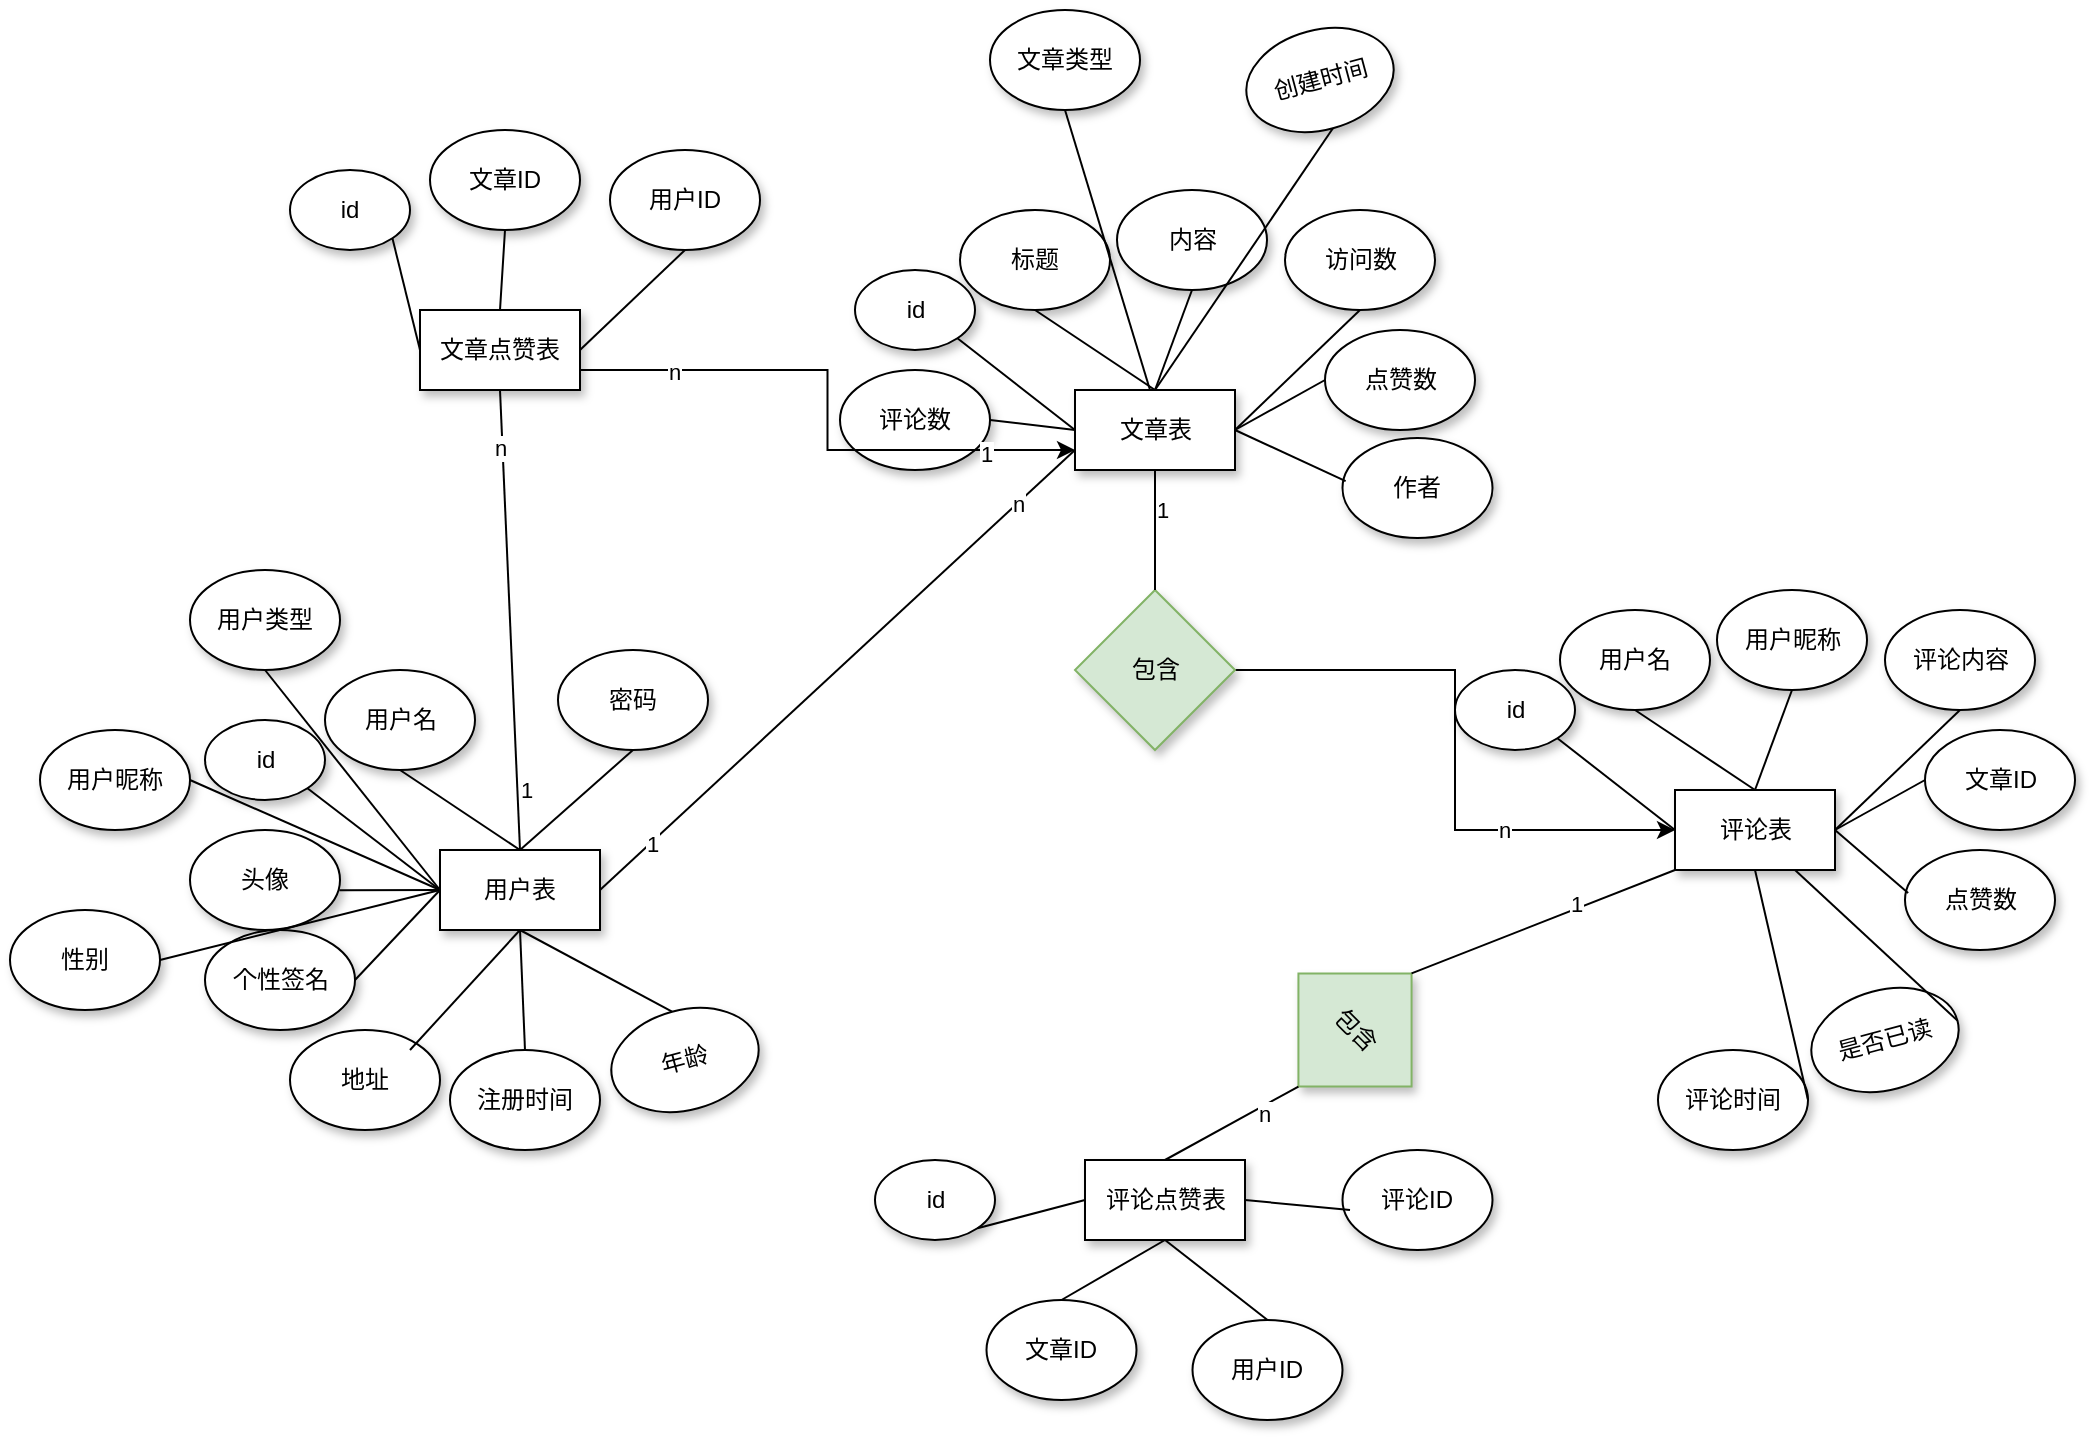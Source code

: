 <mxfile version="14.4.4" type="github">
  <diagram id="aUVJp8EklPoVdV9Hms_f" name="Page-1">
    <mxGraphModel dx="7110" dy="3810" grid="1" gridSize="10" guides="1" tooltips="1" connect="1" arrows="1" fold="1" page="1" pageScale="1" pageWidth="827" pageHeight="1169" math="0" shadow="0">
      <root>
        <mxCell id="0" />
        <mxCell id="1" parent="0" />
        <mxCell id="1niqHVQiEYOM2pVS4LOJ-19" value="年龄" style="ellipse;whiteSpace=wrap;html=1;shadow=1;rotation=-15;" vertex="1" parent="1">
          <mxGeometry x="440" y="870" width="75" height="50" as="geometry" />
        </mxCell>
        <mxCell id="1niqHVQiEYOM2pVS4LOJ-20" value="注册时间" style="ellipse;whiteSpace=wrap;html=1;shadow=1;" vertex="1" parent="1">
          <mxGeometry x="360" y="890" width="75" height="50" as="geometry" />
        </mxCell>
        <mxCell id="1niqHVQiEYOM2pVS4LOJ-1" value="用户表" style="rounded=0;whiteSpace=wrap;html=1;shadow=1;" vertex="1" parent="1">
          <mxGeometry x="355" y="790" width="80" height="40" as="geometry" />
        </mxCell>
        <mxCell id="1niqHVQiEYOM2pVS4LOJ-2" value="id" style="ellipse;whiteSpace=wrap;html=1;shadow=1;" vertex="1" parent="1">
          <mxGeometry x="237.5" y="725" width="60" height="40" as="geometry" />
        </mxCell>
        <mxCell id="1niqHVQiEYOM2pVS4LOJ-3" value="用户名" style="ellipse;whiteSpace=wrap;html=1;shadow=1;" vertex="1" parent="1">
          <mxGeometry x="297.5" y="700" width="75" height="50" as="geometry" />
        </mxCell>
        <mxCell id="1niqHVQiEYOM2pVS4LOJ-15" value="密码" style="ellipse;whiteSpace=wrap;html=1;shadow=1;" vertex="1" parent="1">
          <mxGeometry x="414" y="690" width="75" height="50" as="geometry" />
        </mxCell>
        <mxCell id="1niqHVQiEYOM2pVS4LOJ-16" value="用户类型" style="ellipse;whiteSpace=wrap;html=1;shadow=1;" vertex="1" parent="1">
          <mxGeometry x="230" y="650" width="75" height="50" as="geometry" />
        </mxCell>
        <mxCell id="1niqHVQiEYOM2pVS4LOJ-17" value="用户昵称" style="ellipse;whiteSpace=wrap;html=1;shadow=1;" vertex="1" parent="1">
          <mxGeometry x="155" y="730" width="75" height="50" as="geometry" />
        </mxCell>
        <mxCell id="1niqHVQiEYOM2pVS4LOJ-18" value="性别" style="ellipse;whiteSpace=wrap;html=1;shadow=1;" vertex="1" parent="1">
          <mxGeometry x="140" y="820" width="75" height="50" as="geometry" />
        </mxCell>
        <mxCell id="1niqHVQiEYOM2pVS4LOJ-21" value="地址" style="ellipse;whiteSpace=wrap;html=1;shadow=1;" vertex="1" parent="1">
          <mxGeometry x="280" y="880" width="75" height="50" as="geometry" />
        </mxCell>
        <mxCell id="1niqHVQiEYOM2pVS4LOJ-22" value="个性签名" style="ellipse;whiteSpace=wrap;html=1;shadow=1;" vertex="1" parent="1">
          <mxGeometry x="237.5" y="830" width="75" height="50" as="geometry" />
        </mxCell>
        <mxCell id="1niqHVQiEYOM2pVS4LOJ-23" value="头像" style="ellipse;whiteSpace=wrap;html=1;shadow=1;" vertex="1" parent="1">
          <mxGeometry x="230" y="780" width="75" height="50" as="geometry" />
        </mxCell>
        <mxCell id="1niqHVQiEYOM2pVS4LOJ-24" value="" style="endArrow=none;html=1;entryX=0;entryY=0.5;entryDx=0;entryDy=0;exitX=0.996;exitY=0.603;exitDx=0;exitDy=0;exitPerimeter=0;" edge="1" parent="1" source="1niqHVQiEYOM2pVS4LOJ-23" target="1niqHVQiEYOM2pVS4LOJ-1">
          <mxGeometry width="50" height="50" relative="1" as="geometry">
            <mxPoint x="300" y="820" as="sourcePoint" />
            <mxPoint x="350" y="770" as="targetPoint" />
          </mxGeometry>
        </mxCell>
        <mxCell id="1niqHVQiEYOM2pVS4LOJ-25" value="" style="endArrow=none;html=1;entryX=0;entryY=0.5;entryDx=0;entryDy=0;exitX=1;exitY=0.5;exitDx=0;exitDy=0;" edge="1" parent="1" source="1niqHVQiEYOM2pVS4LOJ-22" target="1niqHVQiEYOM2pVS4LOJ-1">
          <mxGeometry width="50" height="50" relative="1" as="geometry">
            <mxPoint x="320" y="890" as="sourcePoint" />
            <mxPoint x="370" y="840" as="targetPoint" />
          </mxGeometry>
        </mxCell>
        <mxCell id="1niqHVQiEYOM2pVS4LOJ-27" value="" style="endArrow=none;html=1;entryX=0.5;entryY=1;entryDx=0;entryDy=0;exitX=0.8;exitY=0.2;exitDx=0;exitDy=0;exitPerimeter=0;" edge="1" parent="1" source="1niqHVQiEYOM2pVS4LOJ-21" target="1niqHVQiEYOM2pVS4LOJ-1">
          <mxGeometry width="50" height="50" relative="1" as="geometry">
            <mxPoint x="350" y="910" as="sourcePoint" />
            <mxPoint x="400" y="860" as="targetPoint" />
          </mxGeometry>
        </mxCell>
        <mxCell id="1niqHVQiEYOM2pVS4LOJ-28" value="" style="endArrow=none;html=1;entryX=0.5;entryY=1;entryDx=0;entryDy=0;exitX=0.5;exitY=0;exitDx=0;exitDy=0;" edge="1" parent="1" source="1niqHVQiEYOM2pVS4LOJ-20" target="1niqHVQiEYOM2pVS4LOJ-1">
          <mxGeometry width="50" height="50" relative="1" as="geometry">
            <mxPoint x="370" y="900" as="sourcePoint" />
            <mxPoint x="420" y="850" as="targetPoint" />
          </mxGeometry>
        </mxCell>
        <mxCell id="1niqHVQiEYOM2pVS4LOJ-29" value="" style="endArrow=none;html=1;exitX=0.5;exitY=0;exitDx=0;exitDy=0;" edge="1" parent="1" source="1niqHVQiEYOM2pVS4LOJ-19">
          <mxGeometry width="50" height="50" relative="1" as="geometry">
            <mxPoint x="70" y="840" as="sourcePoint" />
            <mxPoint x="395" y="830" as="targetPoint" />
          </mxGeometry>
        </mxCell>
        <mxCell id="1niqHVQiEYOM2pVS4LOJ-30" value="" style="endArrow=none;html=1;entryX=0;entryY=0.5;entryDx=0;entryDy=0;exitX=1;exitY=0.5;exitDx=0;exitDy=0;" edge="1" parent="1" source="1niqHVQiEYOM2pVS4LOJ-18" target="1niqHVQiEYOM2pVS4LOJ-1">
          <mxGeometry width="50" height="50" relative="1" as="geometry">
            <mxPoint x="570" y="900" as="sourcePoint" />
            <mxPoint x="620" y="850" as="targetPoint" />
          </mxGeometry>
        </mxCell>
        <mxCell id="1niqHVQiEYOM2pVS4LOJ-31" value="" style="endArrow=none;html=1;entryX=1;entryY=0.5;entryDx=0;entryDy=0;exitX=0;exitY=0.5;exitDx=0;exitDy=0;" edge="1" parent="1" source="1niqHVQiEYOM2pVS4LOJ-1" target="1niqHVQiEYOM2pVS4LOJ-17">
          <mxGeometry width="50" height="50" relative="1" as="geometry">
            <mxPoint x="440" y="810" as="sourcePoint" />
            <mxPoint x="480" y="760" as="targetPoint" />
          </mxGeometry>
        </mxCell>
        <mxCell id="1niqHVQiEYOM2pVS4LOJ-32" value="" style="endArrow=none;html=1;entryX=0.5;entryY=1;entryDx=0;entryDy=0;exitX=0;exitY=0.5;exitDx=0;exitDy=0;" edge="1" parent="1" source="1niqHVQiEYOM2pVS4LOJ-1" target="1niqHVQiEYOM2pVS4LOJ-16">
          <mxGeometry width="50" height="50" relative="1" as="geometry">
            <mxPoint x="440" y="810" as="sourcePoint" />
            <mxPoint x="480" y="760" as="targetPoint" />
          </mxGeometry>
        </mxCell>
        <mxCell id="1niqHVQiEYOM2pVS4LOJ-33" value="" style="endArrow=none;html=1;exitX=0.5;exitY=0;exitDx=0;exitDy=0;entryX=0.5;entryY=1;entryDx=0;entryDy=0;" edge="1" parent="1" source="1niqHVQiEYOM2pVS4LOJ-1" target="1niqHVQiEYOM2pVS4LOJ-3">
          <mxGeometry width="50" height="50" relative="1" as="geometry">
            <mxPoint x="300" y="770" as="sourcePoint" />
            <mxPoint x="350" y="720" as="targetPoint" />
          </mxGeometry>
        </mxCell>
        <mxCell id="1niqHVQiEYOM2pVS4LOJ-34" value="" style="endArrow=none;html=1;entryX=0.5;entryY=1;entryDx=0;entryDy=0;exitX=0.5;exitY=0;exitDx=0;exitDy=0;" edge="1" parent="1" source="1niqHVQiEYOM2pVS4LOJ-1" target="1niqHVQiEYOM2pVS4LOJ-15">
          <mxGeometry width="50" height="50" relative="1" as="geometry">
            <mxPoint x="340" y="680" as="sourcePoint" />
            <mxPoint x="390" y="630" as="targetPoint" />
          </mxGeometry>
        </mxCell>
        <mxCell id="1niqHVQiEYOM2pVS4LOJ-35" value="" style="endArrow=none;html=1;entryX=1;entryY=1;entryDx=0;entryDy=0;exitX=0;exitY=0.5;exitDx=0;exitDy=0;" edge="1" parent="1" source="1niqHVQiEYOM2pVS4LOJ-1" target="1niqHVQiEYOM2pVS4LOJ-2">
          <mxGeometry width="50" height="50" relative="1" as="geometry">
            <mxPoint x="110" y="800" as="sourcePoint" />
            <mxPoint x="160" y="750" as="targetPoint" />
          </mxGeometry>
        </mxCell>
        <mxCell id="1niqHVQiEYOM2pVS4LOJ-37" value="创建时间" style="ellipse;whiteSpace=wrap;html=1;shadow=1;rotation=-15;" vertex="1" parent="1">
          <mxGeometry x="757.5" y="380" width="75" height="50" as="geometry" />
        </mxCell>
        <mxCell id="1niqHVQiEYOM2pVS4LOJ-38" value="文章类型" style="ellipse;whiteSpace=wrap;html=1;shadow=1;" vertex="1" parent="1">
          <mxGeometry x="630" y="370" width="75" height="50" as="geometry" />
        </mxCell>
        <mxCell id="1niqHVQiEYOM2pVS4LOJ-39" value="文章表" style="rounded=0;whiteSpace=wrap;html=1;shadow=1;" vertex="1" parent="1">
          <mxGeometry x="672.5" y="560" width="80" height="40" as="geometry" />
        </mxCell>
        <mxCell id="1niqHVQiEYOM2pVS4LOJ-40" value="id" style="ellipse;whiteSpace=wrap;html=1;shadow=1;" vertex="1" parent="1">
          <mxGeometry x="562.5" y="500" width="60" height="40" as="geometry" />
        </mxCell>
        <mxCell id="1niqHVQiEYOM2pVS4LOJ-41" value="标题" style="ellipse;whiteSpace=wrap;html=1;shadow=1;" vertex="1" parent="1">
          <mxGeometry x="615" y="470" width="75" height="50" as="geometry" />
        </mxCell>
        <mxCell id="1niqHVQiEYOM2pVS4LOJ-42" value="内容" style="ellipse;whiteSpace=wrap;html=1;shadow=1;" vertex="1" parent="1">
          <mxGeometry x="693.5" y="460" width="75" height="50" as="geometry" />
        </mxCell>
        <mxCell id="1niqHVQiEYOM2pVS4LOJ-43" value="访问数" style="ellipse;whiteSpace=wrap;html=1;shadow=1;" vertex="1" parent="1">
          <mxGeometry x="777.5" y="470" width="75" height="50" as="geometry" />
        </mxCell>
        <mxCell id="1niqHVQiEYOM2pVS4LOJ-44" value="点赞数" style="ellipse;whiteSpace=wrap;html=1;shadow=1;" vertex="1" parent="1">
          <mxGeometry x="797.5" y="530" width="75" height="50" as="geometry" />
        </mxCell>
        <mxCell id="1niqHVQiEYOM2pVS4LOJ-45" value="作者" style="ellipse;whiteSpace=wrap;html=1;shadow=1;" vertex="1" parent="1">
          <mxGeometry x="806.25" y="584" width="75" height="50" as="geometry" />
        </mxCell>
        <mxCell id="1niqHVQiEYOM2pVS4LOJ-46" value="评论数" style="ellipse;whiteSpace=wrap;html=1;shadow=1;" vertex="1" parent="1">
          <mxGeometry x="555" y="550" width="75" height="50" as="geometry" />
        </mxCell>
        <mxCell id="1niqHVQiEYOM2pVS4LOJ-51" value="" style="endArrow=none;html=1;entryX=0;entryY=0.5;entryDx=0;entryDy=0;exitX=1;exitY=0.5;exitDx=0;exitDy=0;" edge="1" parent="1" source="1niqHVQiEYOM2pVS4LOJ-46" target="1niqHVQiEYOM2pVS4LOJ-39">
          <mxGeometry width="50" height="50" relative="1" as="geometry">
            <mxPoint x="667.5" y="680" as="sourcePoint" />
            <mxPoint x="717.5" y="630" as="targetPoint" />
          </mxGeometry>
        </mxCell>
        <mxCell id="1niqHVQiEYOM2pVS4LOJ-54" value="" style="endArrow=none;html=1;entryX=1;entryY=0.5;entryDx=0;entryDy=0;exitX=0.021;exitY=0.431;exitDx=0;exitDy=0;exitPerimeter=0;" edge="1" parent="1" source="1niqHVQiEYOM2pVS4LOJ-45" target="1niqHVQiEYOM2pVS4LOJ-39">
          <mxGeometry width="50" height="50" relative="1" as="geometry">
            <mxPoint x="887.5" y="670" as="sourcePoint" />
            <mxPoint x="937.5" y="620" as="targetPoint" />
          </mxGeometry>
        </mxCell>
        <mxCell id="1niqHVQiEYOM2pVS4LOJ-55" value="" style="endArrow=none;html=1;entryX=0;entryY=0.5;entryDx=0;entryDy=0;exitX=1;exitY=0.5;exitDx=0;exitDy=0;" edge="1" parent="1" source="1niqHVQiEYOM2pVS4LOJ-39" target="1niqHVQiEYOM2pVS4LOJ-44">
          <mxGeometry width="50" height="50" relative="1" as="geometry">
            <mxPoint x="757.5" y="580" as="sourcePoint" />
            <mxPoint x="797.5" y="530" as="targetPoint" />
          </mxGeometry>
        </mxCell>
        <mxCell id="1niqHVQiEYOM2pVS4LOJ-56" value="" style="endArrow=none;html=1;entryX=0.5;entryY=1;entryDx=0;entryDy=0;exitX=1;exitY=0.5;exitDx=0;exitDy=0;" edge="1" parent="1" source="1niqHVQiEYOM2pVS4LOJ-39" target="1niqHVQiEYOM2pVS4LOJ-43">
          <mxGeometry width="50" height="50" relative="1" as="geometry">
            <mxPoint x="757.5" y="580" as="sourcePoint" />
            <mxPoint x="797.5" y="530" as="targetPoint" />
          </mxGeometry>
        </mxCell>
        <mxCell id="1niqHVQiEYOM2pVS4LOJ-57" value="" style="endArrow=none;html=1;exitX=0.5;exitY=0;exitDx=0;exitDy=0;entryX=0.5;entryY=1;entryDx=0;entryDy=0;" edge="1" parent="1" source="1niqHVQiEYOM2pVS4LOJ-39" target="1niqHVQiEYOM2pVS4LOJ-41">
          <mxGeometry width="50" height="50" relative="1" as="geometry">
            <mxPoint x="617.5" y="540" as="sourcePoint" />
            <mxPoint x="667.5" y="490" as="targetPoint" />
          </mxGeometry>
        </mxCell>
        <mxCell id="1niqHVQiEYOM2pVS4LOJ-58" value="" style="endArrow=none;html=1;entryX=0.5;entryY=1;entryDx=0;entryDy=0;exitX=0.5;exitY=0;exitDx=0;exitDy=0;" edge="1" parent="1" source="1niqHVQiEYOM2pVS4LOJ-39" target="1niqHVQiEYOM2pVS4LOJ-42">
          <mxGeometry width="50" height="50" relative="1" as="geometry">
            <mxPoint x="657.5" y="450" as="sourcePoint" />
            <mxPoint x="707.5" y="400" as="targetPoint" />
          </mxGeometry>
        </mxCell>
        <mxCell id="1niqHVQiEYOM2pVS4LOJ-59" value="" style="endArrow=none;html=1;entryX=1;entryY=1;entryDx=0;entryDy=0;exitX=0;exitY=0.5;exitDx=0;exitDy=0;" edge="1" parent="1" source="1niqHVQiEYOM2pVS4LOJ-39" target="1niqHVQiEYOM2pVS4LOJ-40">
          <mxGeometry width="50" height="50" relative="1" as="geometry">
            <mxPoint x="427.5" y="570" as="sourcePoint" />
            <mxPoint x="477.5" y="520" as="targetPoint" />
          </mxGeometry>
        </mxCell>
        <mxCell id="1niqHVQiEYOM2pVS4LOJ-62" value="是否已读" style="ellipse;whiteSpace=wrap;html=1;shadow=1;rotation=-15;" vertex="1" parent="1">
          <mxGeometry x="1040" y="860" width="75" height="50" as="geometry" />
        </mxCell>
        <mxCell id="1niqHVQiEYOM2pVS4LOJ-63" value="评论时间" style="ellipse;whiteSpace=wrap;html=1;shadow=1;" vertex="1" parent="1">
          <mxGeometry x="964" y="890" width="75" height="50" as="geometry" />
        </mxCell>
        <mxCell id="1niqHVQiEYOM2pVS4LOJ-64" value="评论表" style="rounded=0;whiteSpace=wrap;html=1;shadow=1;" vertex="1" parent="1">
          <mxGeometry x="972.5" y="760" width="80" height="40" as="geometry" />
        </mxCell>
        <mxCell id="1niqHVQiEYOM2pVS4LOJ-65" value="id" style="ellipse;whiteSpace=wrap;html=1;shadow=1;" vertex="1" parent="1">
          <mxGeometry x="862.5" y="700" width="60" height="40" as="geometry" />
        </mxCell>
        <mxCell id="1niqHVQiEYOM2pVS4LOJ-66" value="用户名" style="ellipse;whiteSpace=wrap;html=1;shadow=1;" vertex="1" parent="1">
          <mxGeometry x="915" y="670" width="75" height="50" as="geometry" />
        </mxCell>
        <mxCell id="1niqHVQiEYOM2pVS4LOJ-67" value="用户昵称" style="ellipse;whiteSpace=wrap;html=1;shadow=1;" vertex="1" parent="1">
          <mxGeometry x="993.5" y="660" width="75" height="50" as="geometry" />
        </mxCell>
        <mxCell id="1niqHVQiEYOM2pVS4LOJ-68" value="评论内容" style="ellipse;whiteSpace=wrap;html=1;shadow=1;" vertex="1" parent="1">
          <mxGeometry x="1077.5" y="670" width="75" height="50" as="geometry" />
        </mxCell>
        <mxCell id="1niqHVQiEYOM2pVS4LOJ-69" value="文章ID" style="ellipse;whiteSpace=wrap;html=1;shadow=1;" vertex="1" parent="1">
          <mxGeometry x="1097.5" y="730" width="75" height="50" as="geometry" />
        </mxCell>
        <mxCell id="1niqHVQiEYOM2pVS4LOJ-70" value="点赞数" style="ellipse;whiteSpace=wrap;html=1;shadow=1;" vertex="1" parent="1">
          <mxGeometry x="1087.5" y="790" width="75" height="50" as="geometry" />
        </mxCell>
        <mxCell id="1niqHVQiEYOM2pVS4LOJ-77" value="" style="endArrow=none;html=1;exitX=1;exitY=0.5;exitDx=0;exitDy=0;entryX=0.5;entryY=1;entryDx=0;entryDy=0;" edge="1" parent="1" source="1niqHVQiEYOM2pVS4LOJ-63" target="1niqHVQiEYOM2pVS4LOJ-64">
          <mxGeometry width="50" height="50" relative="1" as="geometry">
            <mxPoint x="987.5" y="870" as="sourcePoint" />
            <mxPoint x="942.5" y="785" as="targetPoint" />
          </mxGeometry>
        </mxCell>
        <mxCell id="1niqHVQiEYOM2pVS4LOJ-78" value="" style="endArrow=none;html=1;exitX=1;exitY=0.5;exitDx=0;exitDy=0;entryX=0.75;entryY=1;entryDx=0;entryDy=0;" edge="1" parent="1" source="1niqHVQiEYOM2pVS4LOJ-62" target="1niqHVQiEYOM2pVS4LOJ-64">
          <mxGeometry width="50" height="50" relative="1" as="geometry">
            <mxPoint x="687.5" y="810" as="sourcePoint" />
            <mxPoint x="962.5" y="780" as="targetPoint" />
          </mxGeometry>
        </mxCell>
        <mxCell id="1niqHVQiEYOM2pVS4LOJ-79" value="" style="endArrow=none;html=1;entryX=1;entryY=0.5;entryDx=0;entryDy=0;exitX=0.021;exitY=0.431;exitDx=0;exitDy=0;exitPerimeter=0;" edge="1" parent="1" source="1niqHVQiEYOM2pVS4LOJ-70" target="1niqHVQiEYOM2pVS4LOJ-64">
          <mxGeometry width="50" height="50" relative="1" as="geometry">
            <mxPoint x="1187.5" y="870" as="sourcePoint" />
            <mxPoint x="1237.5" y="820" as="targetPoint" />
          </mxGeometry>
        </mxCell>
        <mxCell id="1niqHVQiEYOM2pVS4LOJ-80" value="" style="endArrow=none;html=1;entryX=0;entryY=0.5;entryDx=0;entryDy=0;exitX=1;exitY=0.5;exitDx=0;exitDy=0;" edge="1" parent="1" source="1niqHVQiEYOM2pVS4LOJ-64" target="1niqHVQiEYOM2pVS4LOJ-69">
          <mxGeometry width="50" height="50" relative="1" as="geometry">
            <mxPoint x="1057.5" y="780" as="sourcePoint" />
            <mxPoint x="1097.5" y="730" as="targetPoint" />
          </mxGeometry>
        </mxCell>
        <mxCell id="1niqHVQiEYOM2pVS4LOJ-81" value="" style="endArrow=none;html=1;entryX=0.5;entryY=1;entryDx=0;entryDy=0;exitX=1;exitY=0.5;exitDx=0;exitDy=0;" edge="1" parent="1" source="1niqHVQiEYOM2pVS4LOJ-64" target="1niqHVQiEYOM2pVS4LOJ-68">
          <mxGeometry width="50" height="50" relative="1" as="geometry">
            <mxPoint x="1057.5" y="780" as="sourcePoint" />
            <mxPoint x="1097.5" y="730" as="targetPoint" />
          </mxGeometry>
        </mxCell>
        <mxCell id="1niqHVQiEYOM2pVS4LOJ-82" value="" style="endArrow=none;html=1;exitX=0.5;exitY=0;exitDx=0;exitDy=0;entryX=0.5;entryY=1;entryDx=0;entryDy=0;" edge="1" parent="1" source="1niqHVQiEYOM2pVS4LOJ-64" target="1niqHVQiEYOM2pVS4LOJ-66">
          <mxGeometry width="50" height="50" relative="1" as="geometry">
            <mxPoint x="917.5" y="740" as="sourcePoint" />
            <mxPoint x="967.5" y="690" as="targetPoint" />
          </mxGeometry>
        </mxCell>
        <mxCell id="1niqHVQiEYOM2pVS4LOJ-83" value="" style="endArrow=none;html=1;entryX=0.5;entryY=1;entryDx=0;entryDy=0;exitX=0.5;exitY=0;exitDx=0;exitDy=0;" edge="1" parent="1" source="1niqHVQiEYOM2pVS4LOJ-64" target="1niqHVQiEYOM2pVS4LOJ-67">
          <mxGeometry width="50" height="50" relative="1" as="geometry">
            <mxPoint x="957.5" y="650" as="sourcePoint" />
            <mxPoint x="1007.5" y="600" as="targetPoint" />
          </mxGeometry>
        </mxCell>
        <mxCell id="1niqHVQiEYOM2pVS4LOJ-84" value="" style="endArrow=none;html=1;entryX=1;entryY=1;entryDx=0;entryDy=0;exitX=0;exitY=0.5;exitDx=0;exitDy=0;" edge="1" parent="1" source="1niqHVQiEYOM2pVS4LOJ-64" target="1niqHVQiEYOM2pVS4LOJ-65">
          <mxGeometry width="50" height="50" relative="1" as="geometry">
            <mxPoint x="727.5" y="770" as="sourcePoint" />
            <mxPoint x="777.5" y="720" as="targetPoint" />
          </mxGeometry>
        </mxCell>
        <mxCell id="1niqHVQiEYOM2pVS4LOJ-88" value="评论点赞表" style="rounded=0;whiteSpace=wrap;html=1;shadow=1;" vertex="1" parent="1">
          <mxGeometry x="677.5" y="945" width="80" height="40" as="geometry" />
        </mxCell>
        <mxCell id="1niqHVQiEYOM2pVS4LOJ-89" value="id" style="ellipse;whiteSpace=wrap;html=1;shadow=1;" vertex="1" parent="1">
          <mxGeometry x="572.5" y="945" width="60" height="40" as="geometry" />
        </mxCell>
        <mxCell id="1niqHVQiEYOM2pVS4LOJ-90" value="文章ID" style="ellipse;whiteSpace=wrap;html=1;shadow=1;" vertex="1" parent="1">
          <mxGeometry x="628.25" y="1015" width="75" height="50" as="geometry" />
        </mxCell>
        <mxCell id="1niqHVQiEYOM2pVS4LOJ-91" value="用户ID" style="ellipse;whiteSpace=wrap;html=1;shadow=1;" vertex="1" parent="1">
          <mxGeometry x="731.25" y="1025" width="75" height="50" as="geometry" />
        </mxCell>
        <mxCell id="1niqHVQiEYOM2pVS4LOJ-92" value="评论ID" style="ellipse;whiteSpace=wrap;html=1;shadow=1;" vertex="1" parent="1">
          <mxGeometry x="806.25" y="940" width="75" height="50" as="geometry" />
        </mxCell>
        <mxCell id="1niqHVQiEYOM2pVS4LOJ-99" value="" style="endArrow=none;html=1;entryX=0.05;entryY=0.6;entryDx=0;entryDy=0;exitX=1;exitY=0.5;exitDx=0;exitDy=0;entryPerimeter=0;" edge="1" parent="1" source="1niqHVQiEYOM2pVS4LOJ-88" target="1niqHVQiEYOM2pVS4LOJ-92">
          <mxGeometry width="50" height="50" relative="1" as="geometry">
            <mxPoint x="762.5" y="965" as="sourcePoint" />
            <mxPoint x="830.0" y="965" as="targetPoint" />
          </mxGeometry>
        </mxCell>
        <mxCell id="1niqHVQiEYOM2pVS4LOJ-100" value="" style="endArrow=none;html=1;exitX=0.5;exitY=1;exitDx=0;exitDy=0;entryX=0.5;entryY=0;entryDx=0;entryDy=0;" edge="1" parent="1" source="1niqHVQiEYOM2pVS4LOJ-88" target="1niqHVQiEYOM2pVS4LOJ-90">
          <mxGeometry width="50" height="50" relative="1" as="geometry">
            <mxPoint x="622.5" y="925" as="sourcePoint" />
            <mxPoint x="672.5" y="875" as="targetPoint" />
          </mxGeometry>
        </mxCell>
        <mxCell id="1niqHVQiEYOM2pVS4LOJ-101" value="" style="endArrow=none;html=1;entryX=0.5;entryY=0;entryDx=0;entryDy=0;exitX=0.5;exitY=1;exitDx=0;exitDy=0;" edge="1" parent="1" source="1niqHVQiEYOM2pVS4LOJ-88" target="1niqHVQiEYOM2pVS4LOJ-91">
          <mxGeometry width="50" height="50" relative="1" as="geometry">
            <mxPoint x="726.25" y="1005" as="sourcePoint" />
            <mxPoint x="712.5" y="785" as="targetPoint" />
          </mxGeometry>
        </mxCell>
        <mxCell id="1niqHVQiEYOM2pVS4LOJ-102" value="" style="endArrow=none;html=1;entryX=1;entryY=1;entryDx=0;entryDy=0;exitX=0;exitY=0.5;exitDx=0;exitDy=0;" edge="1" parent="1" source="1niqHVQiEYOM2pVS4LOJ-88" target="1niqHVQiEYOM2pVS4LOJ-89">
          <mxGeometry width="50" height="50" relative="1" as="geometry">
            <mxPoint x="432.5" y="955" as="sourcePoint" />
            <mxPoint x="482.5" y="905" as="targetPoint" />
          </mxGeometry>
        </mxCell>
        <mxCell id="1niqHVQiEYOM2pVS4LOJ-120" style="edgeStyle=orthogonalEdgeStyle;rounded=0;orthogonalLoop=1;jettySize=auto;html=1;exitX=1;exitY=0.75;exitDx=0;exitDy=0;entryX=0;entryY=0.75;entryDx=0;entryDy=0;" edge="1" parent="1" source="1niqHVQiEYOM2pVS4LOJ-103" target="1niqHVQiEYOM2pVS4LOJ-39">
          <mxGeometry relative="1" as="geometry" />
        </mxCell>
        <mxCell id="1niqHVQiEYOM2pVS4LOJ-121" value="n" style="edgeLabel;html=1;align=center;verticalAlign=middle;resizable=0;points=[];" vertex="1" connectable="0" parent="1niqHVQiEYOM2pVS4LOJ-120">
          <mxGeometry x="-0.674" y="-1" relative="1" as="geometry">
            <mxPoint as="offset" />
          </mxGeometry>
        </mxCell>
        <mxCell id="1niqHVQiEYOM2pVS4LOJ-122" value="1" style="edgeLabel;html=1;align=center;verticalAlign=middle;resizable=0;points=[];" vertex="1" connectable="0" parent="1niqHVQiEYOM2pVS4LOJ-120">
          <mxGeometry x="0.688" y="-2" relative="1" as="geometry">
            <mxPoint as="offset" />
          </mxGeometry>
        </mxCell>
        <mxCell id="1niqHVQiEYOM2pVS4LOJ-103" value="文章点赞表" style="rounded=0;whiteSpace=wrap;html=1;shadow=1;" vertex="1" parent="1">
          <mxGeometry x="345" y="520" width="80" height="40" as="geometry" />
        </mxCell>
        <mxCell id="1niqHVQiEYOM2pVS4LOJ-104" value="id" style="ellipse;whiteSpace=wrap;html=1;shadow=1;" vertex="1" parent="1">
          <mxGeometry x="280" y="450" width="60" height="40" as="geometry" />
        </mxCell>
        <mxCell id="1niqHVQiEYOM2pVS4LOJ-105" value="文章ID" style="ellipse;whiteSpace=wrap;html=1;shadow=1;" vertex="1" parent="1">
          <mxGeometry x="350" y="430" width="75" height="50" as="geometry" />
        </mxCell>
        <mxCell id="1niqHVQiEYOM2pVS4LOJ-106" value="用户ID" style="ellipse;whiteSpace=wrap;html=1;shadow=1;" vertex="1" parent="1">
          <mxGeometry x="440" y="440" width="75" height="50" as="geometry" />
        </mxCell>
        <mxCell id="1niqHVQiEYOM2pVS4LOJ-109" value="" style="endArrow=none;html=1;exitX=0.5;exitY=0;exitDx=0;exitDy=0;entryX=0.5;entryY=1;entryDx=0;entryDy=0;" edge="1" parent="1" source="1niqHVQiEYOM2pVS4LOJ-103" target="1niqHVQiEYOM2pVS4LOJ-105">
          <mxGeometry width="50" height="50" relative="1" as="geometry">
            <mxPoint x="290" y="500" as="sourcePoint" />
            <mxPoint x="340" y="450" as="targetPoint" />
          </mxGeometry>
        </mxCell>
        <mxCell id="1niqHVQiEYOM2pVS4LOJ-110" value="" style="endArrow=none;html=1;entryX=0.5;entryY=1;entryDx=0;entryDy=0;exitX=1;exitY=0.5;exitDx=0;exitDy=0;" edge="1" parent="1" source="1niqHVQiEYOM2pVS4LOJ-103" target="1niqHVQiEYOM2pVS4LOJ-106">
          <mxGeometry width="50" height="50" relative="1" as="geometry">
            <mxPoint x="330" y="410" as="sourcePoint" />
            <mxPoint x="380" y="360" as="targetPoint" />
          </mxGeometry>
        </mxCell>
        <mxCell id="1niqHVQiEYOM2pVS4LOJ-111" value="" style="endArrow=none;html=1;entryX=1;entryY=1;entryDx=0;entryDy=0;exitX=0;exitY=0.5;exitDx=0;exitDy=0;" edge="1" parent="1" source="1niqHVQiEYOM2pVS4LOJ-103" target="1niqHVQiEYOM2pVS4LOJ-104">
          <mxGeometry width="50" height="50" relative="1" as="geometry">
            <mxPoint x="100" y="530" as="sourcePoint" />
            <mxPoint x="150" y="480" as="targetPoint" />
          </mxGeometry>
        </mxCell>
        <mxCell id="1niqHVQiEYOM2pVS4LOJ-113" value="" style="endArrow=none;html=1;exitX=1;exitY=0.5;exitDx=0;exitDy=0;entryX=0;entryY=0.75;entryDx=0;entryDy=0;" edge="1" parent="1" source="1niqHVQiEYOM2pVS4LOJ-1" target="1niqHVQiEYOM2pVS4LOJ-39">
          <mxGeometry width="50" height="50" relative="1" as="geometry">
            <mxPoint x="590" y="830" as="sourcePoint" />
            <mxPoint x="640" y="780" as="targetPoint" />
          </mxGeometry>
        </mxCell>
        <mxCell id="1niqHVQiEYOM2pVS4LOJ-123" value="n" style="edgeLabel;html=1;align=center;verticalAlign=middle;resizable=0;points=[];" vertex="1" connectable="0" parent="1niqHVQiEYOM2pVS4LOJ-113">
          <mxGeometry x="0.755" relative="1" as="geometry">
            <mxPoint as="offset" />
          </mxGeometry>
        </mxCell>
        <mxCell id="1niqHVQiEYOM2pVS4LOJ-124" value="1" style="edgeLabel;html=1;align=center;verticalAlign=middle;resizable=0;points=[];" vertex="1" connectable="0" parent="1niqHVQiEYOM2pVS4LOJ-113">
          <mxGeometry x="-0.787" relative="1" as="geometry">
            <mxPoint as="offset" />
          </mxGeometry>
        </mxCell>
        <mxCell id="1niqHVQiEYOM2pVS4LOJ-125" value="" style="endArrow=none;html=1;entryX=0.5;entryY=1;entryDx=0;entryDy=0;exitX=0.5;exitY=0;exitDx=0;exitDy=0;" edge="1" parent="1" source="1niqHVQiEYOM2pVS4LOJ-1" target="1niqHVQiEYOM2pVS4LOJ-103">
          <mxGeometry width="50" height="50" relative="1" as="geometry">
            <mxPoint x="230" y="650" as="sourcePoint" />
            <mxPoint x="280" y="600" as="targetPoint" />
          </mxGeometry>
        </mxCell>
        <mxCell id="1niqHVQiEYOM2pVS4LOJ-126" value="n" style="edgeLabel;html=1;align=center;verticalAlign=middle;resizable=0;points=[];" vertex="1" connectable="0" parent="1niqHVQiEYOM2pVS4LOJ-125">
          <mxGeometry x="0.744" y="2" relative="1" as="geometry">
            <mxPoint y="-1" as="offset" />
          </mxGeometry>
        </mxCell>
        <mxCell id="1niqHVQiEYOM2pVS4LOJ-127" value="1" style="edgeLabel;html=1;align=center;verticalAlign=middle;resizable=0;points=[];" vertex="1" connectable="0" parent="1niqHVQiEYOM2pVS4LOJ-125">
          <mxGeometry x="-0.737" y="-4" relative="1" as="geometry">
            <mxPoint as="offset" />
          </mxGeometry>
        </mxCell>
        <mxCell id="1niqHVQiEYOM2pVS4LOJ-139" style="edgeStyle=orthogonalEdgeStyle;rounded=0;orthogonalLoop=1;jettySize=auto;html=1;exitX=0.5;exitY=0;exitDx=0;exitDy=0;entryX=0;entryY=0.5;entryDx=0;entryDy=0;" edge="1" parent="1" source="1niqHVQiEYOM2pVS4LOJ-131" target="1niqHVQiEYOM2pVS4LOJ-64">
          <mxGeometry relative="1" as="geometry" />
        </mxCell>
        <mxCell id="1niqHVQiEYOM2pVS4LOJ-140" value="n" style="edgeLabel;html=1;align=center;verticalAlign=middle;resizable=0;points=[];" vertex="1" connectable="0" parent="1niqHVQiEYOM2pVS4LOJ-139">
          <mxGeometry x="0.425" relative="1" as="geometry">
            <mxPoint as="offset" />
          </mxGeometry>
        </mxCell>
        <mxCell id="1niqHVQiEYOM2pVS4LOJ-131" value="包含" style="rhombus;whiteSpace=wrap;html=1;shadow=1;rotation=0;fillColor=#d5e8d4;strokeColor=#82b366;direction=south;" vertex="1" parent="1">
          <mxGeometry x="672.5" y="660" width="80" height="80" as="geometry" />
        </mxCell>
        <mxCell id="1niqHVQiEYOM2pVS4LOJ-142" value="" style="endArrow=none;html=1;entryX=0.5;entryY=1;entryDx=0;entryDy=0;" edge="1" parent="1" target="1niqHVQiEYOM2pVS4LOJ-38">
          <mxGeometry width="50" height="50" relative="1" as="geometry">
            <mxPoint x="710" y="560" as="sourcePoint" />
            <mxPoint x="710" y="420" as="targetPoint" />
          </mxGeometry>
        </mxCell>
        <mxCell id="1niqHVQiEYOM2pVS4LOJ-144" value="" style="endArrow=none;html=1;entryX=0.5;entryY=1;entryDx=0;entryDy=0;exitX=0.5;exitY=0;exitDx=0;exitDy=0;" edge="1" parent="1" source="1niqHVQiEYOM2pVS4LOJ-39" target="1niqHVQiEYOM2pVS4LOJ-37">
          <mxGeometry width="50" height="50" relative="1" as="geometry">
            <mxPoint x="280" y="840" as="sourcePoint" />
            <mxPoint x="330" y="790" as="targetPoint" />
          </mxGeometry>
        </mxCell>
        <mxCell id="1niqHVQiEYOM2pVS4LOJ-152" value="包含" style="rhombus;whiteSpace=wrap;html=1;shadow=1;rotation=45;fillColor=#d5e8d4;strokeColor=#82b366;" vertex="1" parent="1">
          <mxGeometry x="772.5" y="840" width="80" height="80" as="geometry" />
        </mxCell>
        <mxCell id="1niqHVQiEYOM2pVS4LOJ-153" value="" style="endArrow=none;html=1;entryX=0.5;entryY=1;entryDx=0;entryDy=0;exitX=0.5;exitY=0;exitDx=0;exitDy=0;" edge="1" parent="1" source="1niqHVQiEYOM2pVS4LOJ-88" target="1niqHVQiEYOM2pVS4LOJ-152">
          <mxGeometry width="50" height="50" relative="1" as="geometry">
            <mxPoint x="620" y="890" as="sourcePoint" />
            <mxPoint x="670" y="840" as="targetPoint" />
          </mxGeometry>
        </mxCell>
        <mxCell id="1niqHVQiEYOM2pVS4LOJ-158" value="n" style="edgeLabel;html=1;align=center;verticalAlign=middle;resizable=0;points=[];" vertex="1" connectable="0" parent="1niqHVQiEYOM2pVS4LOJ-153">
          <mxGeometry x="0.405" y="-4" relative="1" as="geometry">
            <mxPoint y="-1" as="offset" />
          </mxGeometry>
        </mxCell>
        <mxCell id="1niqHVQiEYOM2pVS4LOJ-155" value="" style="endArrow=none;html=1;exitX=0.5;exitY=0;exitDx=0;exitDy=0;entryX=0;entryY=1;entryDx=0;entryDy=0;" edge="1" parent="1" source="1niqHVQiEYOM2pVS4LOJ-152" target="1niqHVQiEYOM2pVS4LOJ-64">
          <mxGeometry width="50" height="50" relative="1" as="geometry">
            <mxPoint x="930" y="880" as="sourcePoint" />
            <mxPoint x="980" y="830" as="targetPoint" />
          </mxGeometry>
        </mxCell>
        <mxCell id="1niqHVQiEYOM2pVS4LOJ-157" value="1" style="edgeLabel;html=1;align=center;verticalAlign=middle;resizable=0;points=[];" vertex="1" connectable="0" parent="1niqHVQiEYOM2pVS4LOJ-155">
          <mxGeometry x="0.266" y="2" relative="1" as="geometry">
            <mxPoint x="-1" as="offset" />
          </mxGeometry>
        </mxCell>
        <mxCell id="1niqHVQiEYOM2pVS4LOJ-159" value="" style="endArrow=none;html=1;entryX=0.5;entryY=1;entryDx=0;entryDy=0;exitX=0;exitY=0.5;exitDx=0;exitDy=0;" edge="1" parent="1" source="1niqHVQiEYOM2pVS4LOJ-131" target="1niqHVQiEYOM2pVS4LOJ-39">
          <mxGeometry width="50" height="50" relative="1" as="geometry">
            <mxPoint x="720" y="670" as="sourcePoint" />
            <mxPoint x="770" y="620" as="targetPoint" />
          </mxGeometry>
        </mxCell>
        <mxCell id="1niqHVQiEYOM2pVS4LOJ-160" value="1" style="edgeLabel;html=1;align=center;verticalAlign=middle;resizable=0;points=[];" vertex="1" connectable="0" parent="1niqHVQiEYOM2pVS4LOJ-159">
          <mxGeometry x="0.333" y="-2" relative="1" as="geometry">
            <mxPoint x="1" as="offset" />
          </mxGeometry>
        </mxCell>
      </root>
    </mxGraphModel>
  </diagram>
</mxfile>
